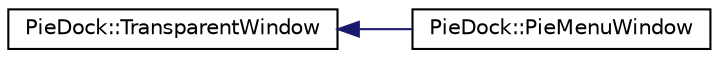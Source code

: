 digraph "Graphical Class Hierarchy"
{
  edge [fontname="Helvetica",fontsize="10",labelfontname="Helvetica",labelfontsize="10"];
  node [fontname="Helvetica",fontsize="10",shape=record];
  rankdir="LR";
  Node1 [label="PieDock::TransparentWindow",height=0.2,width=0.4,color="black", fillcolor="white", style="filled",URL="$classPieDock_1_1TransparentWindow.html"];
  Node1 -> Node2 [dir="back",color="midnightblue",fontsize="10",style="solid",fontname="Helvetica"];
  Node2 [label="PieDock::PieMenuWindow",height=0.2,width=0.4,color="black", fillcolor="white", style="filled",URL="$classPieDock_1_1PieMenuWindow.html"];
}
